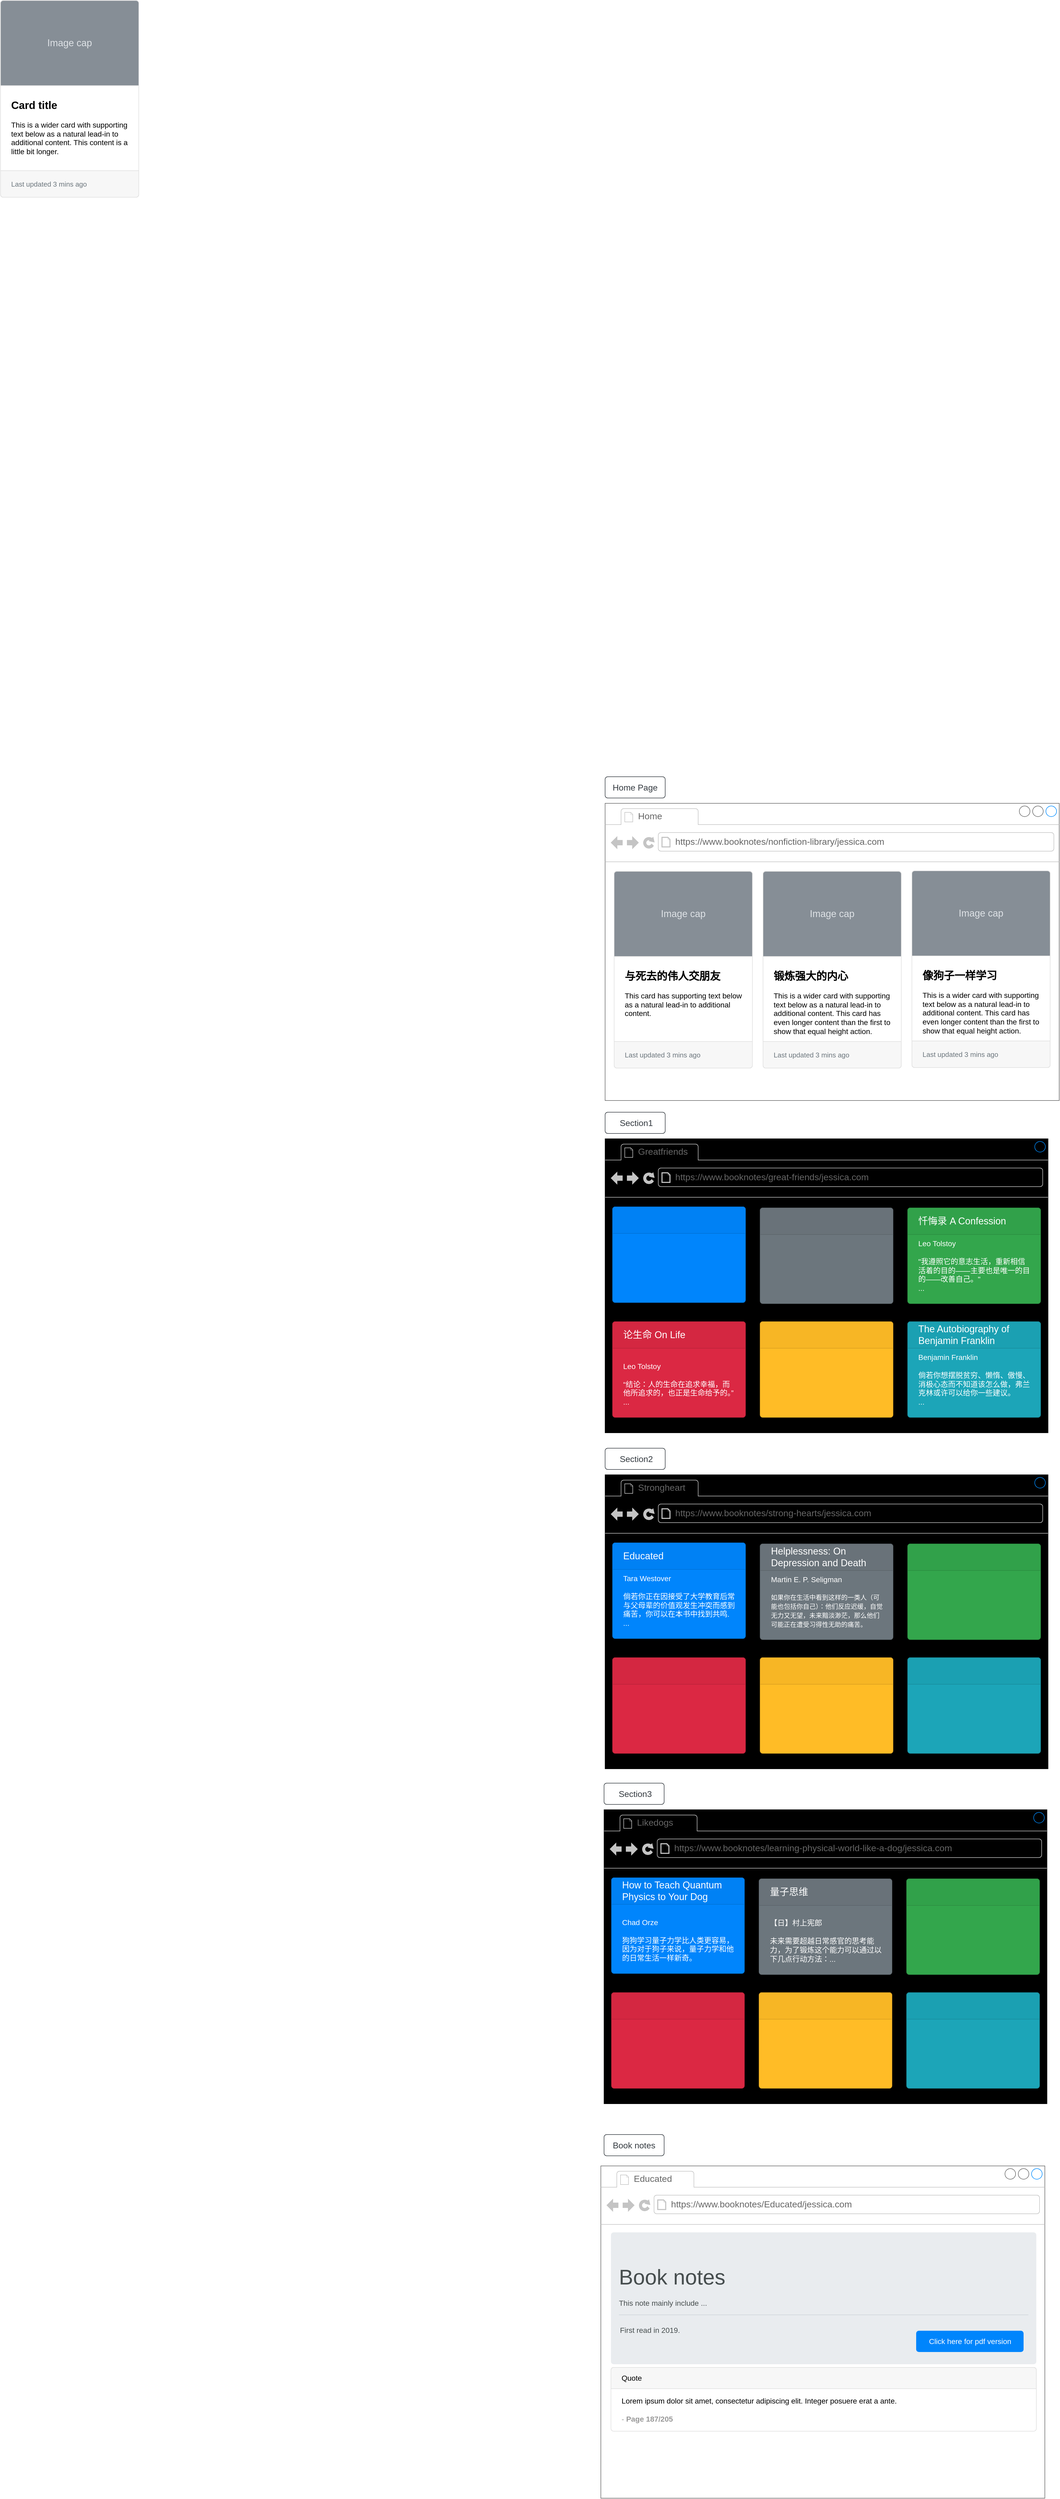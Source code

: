 <mxfile version="22.1.7" type="github">
  <diagram name="Page-1" id="NHY2SmDRfg_OCkW9SkJy">
    <mxGraphModel dx="3511" dy="3671" grid="0" gridSize="10" guides="1" tooltips="1" connect="1" arrows="1" fold="1" page="0" pageScale="1" pageWidth="827" pageHeight="1169" math="0" shadow="0">
      <root>
        <mxCell id="0" />
        <mxCell id="1" parent="0" />
        <mxCell id="-DGKro4F88sxjP23v14D-17" value="" style="strokeWidth=1;shadow=0;dashed=0;align=center;html=1;shape=mxgraph.mockup.containers.browserWindow;rSize=0;strokeColor=#000000;strokeColor2=#008cff;strokeColor3=#c4c4c4;mainText=,;recursiveResize=0;fillColor=#000000;" vertex="1" parent="1">
          <mxGeometry x="-887" y="-1004" width="833" height="553" as="geometry" />
        </mxCell>
        <mxCell id="-DGKro4F88sxjP23v14D-18" value="Greatfriends" style="strokeWidth=1;shadow=0;dashed=0;align=center;html=1;shape=mxgraph.mockup.containers.anchor;fontSize=17;fontColor=#666666;align=left;whiteSpace=wrap;" vertex="1" parent="-DGKro4F88sxjP23v14D-17">
          <mxGeometry x="60" y="12" width="110" height="26" as="geometry" />
        </mxCell>
        <mxCell id="-DGKro4F88sxjP23v14D-19" value="https://www.booknotes/great-friends/jessica.com" style="strokeWidth=1;shadow=0;dashed=0;align=center;html=1;shape=mxgraph.mockup.containers.anchor;rSize=0;fontSize=17;fontColor=#666666;align=left;" vertex="1" parent="-DGKro4F88sxjP23v14D-17">
          <mxGeometry x="130" y="60" width="250" height="26" as="geometry" />
        </mxCell>
        <mxCell id="-DGKro4F88sxjP23v14D-23" value="" style="html=1;shadow=0;dashed=0;shape=mxgraph.bootstrap.rrect;rSize=5;strokeColor=#0071D5;html=1;whiteSpace=wrap;fillColor=#0085FC;fontColor=#ffffff;verticalAlign=bottom;align=left;spacing=20;spacingBottom=0;fontSize=14;" vertex="1" parent="-DGKro4F88sxjP23v14D-17">
          <mxGeometry x="14" y="128" width="250" height="180" as="geometry" />
        </mxCell>
        <mxCell id="-DGKro4F88sxjP23v14D-24" value="" style="html=1;shadow=0;dashed=0;shape=mxgraph.bootstrap.topButton;rSize=5;perimeter=none;whiteSpace=wrap;fillColor=#0081F4;strokeColor=#0071D5;fontColor=#ffffff;resizeWidth=1;fontSize=18;align=left;spacing=20;" vertex="1" parent="-DGKro4F88sxjP23v14D-23">
          <mxGeometry width="250" height="50" relative="1" as="geometry" />
        </mxCell>
        <mxCell id="-DGKro4F88sxjP23v14D-25" value="" style="html=1;shadow=0;dashed=0;shape=mxgraph.bootstrap.rrect;rSize=5;strokeColor=#5B646A;html=1;whiteSpace=wrap;fillColor=#6C767D;fontColor=#ffffff;verticalAlign=top;align=left;spacing=20;spacingBottom=0;fontSize=14;" vertex="1" parent="-DGKro4F88sxjP23v14D-17">
          <mxGeometry x="291.5" y="130" width="250" height="180" as="geometry" />
        </mxCell>
        <mxCell id="-DGKro4F88sxjP23v14D-26" value="" style="html=1;shadow=0;dashed=0;shape=mxgraph.bootstrap.topButton;rSize=5;perimeter=none;whiteSpace=wrap;fillColor=#697279;strokeColor=#5B646A;fontColor=#ffffff;resizeWidth=1;fontSize=18;align=left;spacing=20;" vertex="1" parent="-DGKro4F88sxjP23v14D-25">
          <mxGeometry width="250" height="50" relative="1" as="geometry" />
        </mxCell>
        <mxCell id="-DGKro4F88sxjP23v14D-27" value="Leo Tolstoy&lt;br&gt;&lt;br&gt;&quot;我遵照它的意志生活，重新相信活着的目的——主要也是唯一的目的——改善自己。&quot;&lt;br&gt;..." style="html=1;shadow=0;dashed=0;shape=mxgraph.bootstrap.rrect;rSize=5;strokeColor=#2B8D40;html=1;whiteSpace=wrap;fillColor=#33A64C;fontColor=#ffffff;verticalAlign=bottom;align=left;spacing=20;spacingBottom=0;fontSize=14;" vertex="1" parent="-DGKro4F88sxjP23v14D-17">
          <mxGeometry x="569" y="130" width="250" height="180" as="geometry" />
        </mxCell>
        <mxCell id="-DGKro4F88sxjP23v14D-28" value="忏悔录 A Confession" style="html=1;shadow=0;dashed=0;shape=mxgraph.bootstrap.topButton;rSize=5;perimeter=none;whiteSpace=wrap;fillColor=#31A14A;strokeColor=#2B8D40;fontColor=#ffffff;resizeWidth=1;fontSize=18;align=left;spacing=20;" vertex="1" parent="-DGKro4F88sxjP23v14D-27">
          <mxGeometry width="250" height="50" relative="1" as="geometry" />
        </mxCell>
        <mxCell id="-DGKro4F88sxjP23v14D-29" value="Leo Tolstoy&lt;br&gt;&lt;br&gt;“结论：人的生命在追求幸福，而他所追求的，也正是生命给予的。”&lt;br&gt;..." style="html=1;shadow=0;dashed=0;shape=mxgraph.bootstrap.rrect;rSize=5;strokeColor=#BA2239;html=1;whiteSpace=wrap;fillColor=#DB2843;fontColor=#ffffff;verticalAlign=bottom;align=left;spacing=20;spacingBottom=0;fontSize=14;" vertex="1" parent="-DGKro4F88sxjP23v14D-17">
          <mxGeometry x="14" y="344" width="250" height="180" as="geometry" />
        </mxCell>
        <mxCell id="-DGKro4F88sxjP23v14D-30" value="论生命 On Life" style="html=1;shadow=0;dashed=0;shape=mxgraph.bootstrap.topButton;rSize=5;perimeter=none;whiteSpace=wrap;fillColor=#D42741;strokeColor=#BA2239;fontColor=#ffffff;resizeWidth=1;fontSize=18;align=left;spacing=20;" vertex="1" parent="-DGKro4F88sxjP23v14D-29">
          <mxGeometry width="250" height="50" relative="1" as="geometry" />
        </mxCell>
        <mxCell id="-DGKro4F88sxjP23v14D-31" value="" style="html=1;shadow=0;dashed=0;shape=mxgraph.bootstrap.rrect;rSize=5;strokeColor=#D89F20;html=1;whiteSpace=wrap;fillColor=#FFBC26;fontColor=#ffffff;verticalAlign=bottom;align=left;spacing=20;spacingBottom=0;fontSize=14;" vertex="1" parent="-DGKro4F88sxjP23v14D-17">
          <mxGeometry x="291.5" y="344" width="250" height="180" as="geometry" />
        </mxCell>
        <mxCell id="-DGKro4F88sxjP23v14D-32" value="" style="html=1;shadow=0;dashed=0;shape=mxgraph.bootstrap.topButton;rSize=5;perimeter=none;whiteSpace=wrap;fillColor=#F7B625;strokeColor=#D89F20;fontColor=#ffffff;resizeWidth=1;fontSize=18;align=left;spacing=20;" vertex="1" parent="-DGKro4F88sxjP23v14D-31">
          <mxGeometry width="250" height="50" relative="1" as="geometry" />
        </mxCell>
        <mxCell id="-DGKro4F88sxjP23v14D-33" value="Benjamin Franklin&lt;br&gt;&lt;br style=&quot;border-color: var(--border-color);&quot;&gt;倘若你想摆脱贫穷、懒惰、傲慢、消极心态而不知道该怎么做，弗兰克林或许可以给你一些建议。&lt;br&gt;..." style="html=1;shadow=0;dashed=0;shape=mxgraph.bootstrap.rrect;rSize=5;strokeColor=#188C9C;html=1;whiteSpace=wrap;fillColor=#1CA5B8;fontColor=#ffffff;verticalAlign=bottom;align=left;spacing=20;spacingBottom=0;fontSize=14;" vertex="1" parent="-DGKro4F88sxjP23v14D-17">
          <mxGeometry x="569" y="344" width="250" height="180" as="geometry" />
        </mxCell>
        <mxCell id="-DGKro4F88sxjP23v14D-34" value="The Autobiography of Benjamin Franklin" style="html=1;shadow=0;dashed=0;shape=mxgraph.bootstrap.topButton;rSize=5;perimeter=none;whiteSpace=wrap;fillColor=#1BA0B2;strokeColor=#188C9C;fontColor=#ffffff;resizeWidth=1;fontSize=18;align=left;spacing=20;" vertex="1" parent="-DGKro4F88sxjP23v14D-33">
          <mxGeometry width="250" height="50" relative="1" as="geometry" />
        </mxCell>
        <mxCell id="-DGKro4F88sxjP23v14D-38" value="Home Page" style="html=1;shadow=0;dashed=0;shape=mxgraph.bootstrap.rrect;rSize=5;strokeColor=#343A40;strokeWidth=1;fillColor=none;fontColor=#343A40;whiteSpace=wrap;align=center;verticalAlign=middle;spacingLeft=0;fontStyle=0;fontSize=16;spacing=5;" vertex="1" parent="1">
          <mxGeometry x="-887" y="-1685" width="113" height="40" as="geometry" />
        </mxCell>
        <mxCell id="-DGKro4F88sxjP23v14D-58" value="" style="strokeWidth=1;shadow=0;dashed=0;align=center;html=1;shape=mxgraph.mockup.containers.browserWindow;rSize=0;strokeColor=#666666;strokeColor2=#008cff;strokeColor3=#c4c4c4;mainText=,;recursiveResize=0;" vertex="1" parent="1">
          <mxGeometry x="-887" y="-1635" width="854" height="559" as="geometry" />
        </mxCell>
        <mxCell id="-DGKro4F88sxjP23v14D-59" value="Home" style="strokeWidth=1;shadow=0;dashed=0;align=center;html=1;shape=mxgraph.mockup.containers.anchor;fontSize=17;fontColor=#666666;align=left;whiteSpace=wrap;" vertex="1" parent="-DGKro4F88sxjP23v14D-58">
          <mxGeometry x="60" y="12" width="110" height="26" as="geometry" />
        </mxCell>
        <mxCell id="-DGKro4F88sxjP23v14D-60" value="https://www.booknotes/nonfiction-library/jessica.com" style="strokeWidth=1;shadow=0;dashed=0;align=center;html=1;shape=mxgraph.mockup.containers.anchor;rSize=0;fontSize=17;fontColor=#666666;align=left;" vertex="1" parent="-DGKro4F88sxjP23v14D-58">
          <mxGeometry x="130" y="60" width="250" height="26" as="geometry" />
        </mxCell>
        <mxCell id="-DGKro4F88sxjP23v14D-61" value="&lt;b&gt;&lt;font style=&quot;font-size: 20px&quot;&gt;Card title&lt;/font&gt;&lt;/b&gt;&lt;br&gt;&lt;br&gt;This is a wider card with supporting text below as a natural lead-in to additional content. This content is a little bit longer." style="html=1;shadow=0;dashed=0;shape=mxgraph.bootstrap.rrect;rSize=5;strokeColor=#DFDFDF;html=1;whiteSpace=wrap;fillColor=#ffffff;fontColor=#000000;verticalAlign=top;align=left;spacing=20;spacingBottom=0;fontSize=14;spacingTop=160;" vertex="1" parent="-DGKro4F88sxjP23v14D-58">
          <mxGeometry width="260" height="370" relative="1" as="geometry">
            <mxPoint x="-1137" y="-1510" as="offset" />
          </mxGeometry>
        </mxCell>
        <mxCell id="-DGKro4F88sxjP23v14D-62" value="Image cap" style="html=1;shadow=0;dashed=0;shape=mxgraph.bootstrap.topButton;rSize=5;perimeter=none;whiteSpace=wrap;fillColor=#868E96;strokeColor=#DFDFDF;fontColor=#DEE2E6;resizeWidth=1;fontSize=18;" vertex="1" parent="-DGKro4F88sxjP23v14D-61">
          <mxGeometry width="260" height="160" relative="1" as="geometry" />
        </mxCell>
        <mxCell id="-DGKro4F88sxjP23v14D-63" value="Last updated 3 mins ago" style="html=1;shadow=0;dashed=0;shape=mxgraph.bootstrap.bottomButton;rSize=5;perimeter=none;whiteSpace=wrap;fillColor=#F7F7F7;strokeColor=#DFDFDF;fontColor=#6C767D;resizeWidth=1;fontSize=13;align=left;spacing=20;" vertex="1" parent="-DGKro4F88sxjP23v14D-61">
          <mxGeometry y="1" width="260" height="50" relative="1" as="geometry">
            <mxPoint y="-50" as="offset" />
          </mxGeometry>
        </mxCell>
        <mxCell id="-DGKro4F88sxjP23v14D-64" value="&lt;span style=&quot;font-size: 20px;&quot;&gt;&lt;b&gt;与死去的伟人交朋友&lt;/b&gt;&lt;/span&gt;&lt;br&gt;&lt;br&gt;This card has supporting text below as a natural lead-in to additional content." style="html=1;shadow=0;dashed=0;shape=mxgraph.bootstrap.rrect;rSize=5;strokeColor=#DFDFDF;html=1;whiteSpace=wrap;fillColor=#ffffff;fontColor=#000000;verticalAlign=top;align=left;spacing=20;spacingBottom=0;fontSize=14;spacingTop=160;" vertex="1" parent="-DGKro4F88sxjP23v14D-58">
          <mxGeometry x="17" y="128" width="260" height="370" as="geometry" />
        </mxCell>
        <mxCell id="-DGKro4F88sxjP23v14D-65" value="Image cap" style="html=1;shadow=0;dashed=0;shape=mxgraph.bootstrap.topButton;rSize=5;perimeter=none;whiteSpace=wrap;fillColor=#868E96;strokeColor=#DFDFDF;fontColor=#DEE2E6;resizeWidth=1;fontSize=18;" vertex="1" parent="-DGKro4F88sxjP23v14D-64">
          <mxGeometry width="260" height="160" relative="1" as="geometry" />
        </mxCell>
        <mxCell id="-DGKro4F88sxjP23v14D-66" value="Last updated 3 mins ago" style="html=1;shadow=0;dashed=0;shape=mxgraph.bootstrap.bottomButton;rSize=5;perimeter=none;whiteSpace=wrap;fillColor=#F7F7F7;strokeColor=#DFDFDF;fontColor=#6C767D;resizeWidth=1;fontSize=13;align=left;spacing=20;" vertex="1" parent="-DGKro4F88sxjP23v14D-64">
          <mxGeometry y="1" width="260" height="50" relative="1" as="geometry">
            <mxPoint y="-50" as="offset" />
          </mxGeometry>
        </mxCell>
        <mxCell id="-DGKro4F88sxjP23v14D-67" value="&lt;span style=&quot;font-size: 20px;&quot;&gt;&lt;b&gt;锻炼强大的内心&lt;/b&gt;&lt;/span&gt;&lt;br&gt;&lt;br&gt;This is a wider card with supporting text below as a natural lead-in to additional content. This card has even longer content than the first to show that equal height action." style="html=1;shadow=0;dashed=0;shape=mxgraph.bootstrap.rrect;rSize=5;strokeColor=#DFDFDF;html=1;whiteSpace=wrap;fillColor=#ffffff;fontColor=#000000;verticalAlign=top;align=left;spacing=20;spacingBottom=0;fontSize=14;spacingTop=160;" vertex="1" parent="-DGKro4F88sxjP23v14D-58">
          <mxGeometry x="297" y="128" width="260" height="370" as="geometry" />
        </mxCell>
        <mxCell id="-DGKro4F88sxjP23v14D-68" value="Image cap" style="html=1;shadow=0;dashed=0;shape=mxgraph.bootstrap.topButton;rSize=5;perimeter=none;whiteSpace=wrap;fillColor=#868E96;strokeColor=#DFDFDF;fontColor=#DEE2E6;resizeWidth=1;fontSize=18;" vertex="1" parent="-DGKro4F88sxjP23v14D-67">
          <mxGeometry width="260" height="160" relative="1" as="geometry" />
        </mxCell>
        <mxCell id="-DGKro4F88sxjP23v14D-69" value="Last updated 3 mins ago" style="html=1;shadow=0;dashed=0;shape=mxgraph.bootstrap.bottomButton;rSize=5;perimeter=none;whiteSpace=wrap;fillColor=#F7F7F7;strokeColor=#DFDFDF;fontColor=#6C767D;resizeWidth=1;fontSize=13;align=left;spacing=20;" vertex="1" parent="-DGKro4F88sxjP23v14D-67">
          <mxGeometry y="1" width="260" height="50" relative="1" as="geometry">
            <mxPoint y="-50" as="offset" />
          </mxGeometry>
        </mxCell>
        <mxCell id="-DGKro4F88sxjP23v14D-70" value="&lt;span style=&quot;font-size: 20px;&quot;&gt;&lt;b&gt;像狗子一样学习&lt;/b&gt;&lt;/span&gt;&lt;br&gt;&lt;br&gt;This is a wider card with supporting text below as a natural lead-in to additional content. This card has even longer content than the first to show that equal height action." style="html=1;shadow=0;dashed=0;shape=mxgraph.bootstrap.rrect;rSize=5;strokeColor=#DFDFDF;html=1;whiteSpace=wrap;fillColor=#ffffff;fontColor=#000000;verticalAlign=top;align=left;spacing=20;spacingBottom=0;fontSize=14;spacingTop=160;" vertex="1" parent="-DGKro4F88sxjP23v14D-58">
          <mxGeometry x="577" y="127" width="260" height="370" as="geometry" />
        </mxCell>
        <mxCell id="-DGKro4F88sxjP23v14D-71" value="Image cap" style="html=1;shadow=0;dashed=0;shape=mxgraph.bootstrap.topButton;rSize=5;perimeter=none;whiteSpace=wrap;fillColor=#868E96;strokeColor=#DFDFDF;fontColor=#DEE2E6;resizeWidth=1;fontSize=18;" vertex="1" parent="-DGKro4F88sxjP23v14D-70">
          <mxGeometry width="260" height="160" relative="1" as="geometry" />
        </mxCell>
        <mxCell id="-DGKro4F88sxjP23v14D-72" value="Last updated 3 mins ago" style="html=1;shadow=0;dashed=0;shape=mxgraph.bootstrap.bottomButton;rSize=5;perimeter=none;whiteSpace=wrap;fillColor=#F7F7F7;strokeColor=#DFDFDF;fontColor=#6C767D;resizeWidth=1;fontSize=13;align=left;spacing=20;" vertex="1" parent="-DGKro4F88sxjP23v14D-70">
          <mxGeometry y="1" width="260" height="50" relative="1" as="geometry">
            <mxPoint y="-50" as="offset" />
          </mxGeometry>
        </mxCell>
        <mxCell id="-DGKro4F88sxjP23v14D-73" value="&amp;nbsp;Section1" style="html=1;shadow=0;dashed=0;shape=mxgraph.bootstrap.rrect;rSize=5;strokeColor=#343A40;strokeWidth=1;fillColor=none;fontColor=#343A40;whiteSpace=wrap;align=center;verticalAlign=middle;spacingLeft=0;fontStyle=0;fontSize=16;spacing=5;" vertex="1" parent="1">
          <mxGeometry x="-887" y="-1054" width="113" height="40" as="geometry" />
        </mxCell>
        <mxCell id="-DGKro4F88sxjP23v14D-74" value="" style="strokeWidth=1;shadow=0;dashed=0;align=center;html=1;shape=mxgraph.mockup.containers.browserWindow;rSize=0;strokeColor=#000000;strokeColor2=#008cff;strokeColor3=#c4c4c4;mainText=,;recursiveResize=0;fillColor=#000000;" vertex="1" parent="1">
          <mxGeometry x="-887" y="-372" width="833" height="553" as="geometry" />
        </mxCell>
        <mxCell id="-DGKro4F88sxjP23v14D-75" value="Strongheart" style="strokeWidth=1;shadow=0;dashed=0;align=center;html=1;shape=mxgraph.mockup.containers.anchor;fontSize=17;fontColor=#666666;align=left;whiteSpace=wrap;" vertex="1" parent="-DGKro4F88sxjP23v14D-74">
          <mxGeometry x="60" y="12" width="110" height="26" as="geometry" />
        </mxCell>
        <mxCell id="-DGKro4F88sxjP23v14D-76" value="https://www.booknotes/strong-hearts/jessica.com" style="strokeWidth=1;shadow=0;dashed=0;align=center;html=1;shape=mxgraph.mockup.containers.anchor;rSize=0;fontSize=17;fontColor=#666666;align=left;" vertex="1" parent="-DGKro4F88sxjP23v14D-74">
          <mxGeometry x="130" y="60" width="250" height="26" as="geometry" />
        </mxCell>
        <mxCell id="-DGKro4F88sxjP23v14D-77" value="Tara Westover&lt;br style=&quot;font-size: 14px&quot;&gt;&lt;br style=&quot;font-size: 14px&quot;&gt;倘若你正在因接受了大学教育后常与父母辈的价值观发生冲突而感到痛苦，你可以在本书中找到共鸣.&lt;br&gt;..." style="html=1;shadow=0;dashed=0;shape=mxgraph.bootstrap.rrect;rSize=5;strokeColor=#0071D5;html=1;whiteSpace=wrap;fillColor=#0085FC;fontColor=#ffffff;verticalAlign=bottom;align=left;spacing=20;spacingBottom=0;fontSize=14;" vertex="1" parent="-DGKro4F88sxjP23v14D-74">
          <mxGeometry x="14" y="128" width="250" height="180" as="geometry" />
        </mxCell>
        <mxCell id="-DGKro4F88sxjP23v14D-78" value="Educated" style="html=1;shadow=0;dashed=0;shape=mxgraph.bootstrap.topButton;rSize=5;perimeter=none;whiteSpace=wrap;fillColor=#0081F4;strokeColor=#0071D5;fontColor=#ffffff;resizeWidth=1;fontSize=18;align=left;spacing=20;" vertex="1" parent="-DGKro4F88sxjP23v14D-77">
          <mxGeometry width="250" height="50" relative="1" as="geometry" />
        </mxCell>
        <mxCell id="-DGKro4F88sxjP23v14D-79" value="&lt;br style=&quot;border-color: var(--border-color);&quot;&gt;&lt;br style=&quot;border-color: var(--border-color);&quot;&gt;Martin E. P. Seligman&lt;br style=&quot;border-color: var(--border-color);&quot;&gt;&lt;br style=&quot;border-color: var(--border-color);&quot;&gt;&lt;font style=&quot;border-color: var(--border-color); font-size: 12px;&quot;&gt;如果你在生活中看到这样的一类人（可能也包括你自己）：他们反应迟缓，自觉无力又无望，未来黯淡渺茫，那么他们可能正在遭受习得性无助的痛苦。&lt;/font&gt;" style="html=1;shadow=0;dashed=0;shape=mxgraph.bootstrap.rrect;rSize=5;strokeColor=#5B646A;html=1;whiteSpace=wrap;fillColor=#6C767D;fontColor=#ffffff;verticalAlign=top;align=left;spacing=20;spacingBottom=0;fontSize=14;" vertex="1" parent="-DGKro4F88sxjP23v14D-74">
          <mxGeometry x="291.5" y="130" width="250" height="180" as="geometry" />
        </mxCell>
        <mxCell id="-DGKro4F88sxjP23v14D-80" value="Helplessness: On Depression and Death" style="html=1;shadow=0;dashed=0;shape=mxgraph.bootstrap.topButton;rSize=5;perimeter=none;whiteSpace=wrap;fillColor=#697279;strokeColor=#5B646A;fontColor=#ffffff;resizeWidth=1;fontSize=18;align=left;spacing=20;" vertex="1" parent="-DGKro4F88sxjP23v14D-79">
          <mxGeometry width="250" height="50" relative="1" as="geometry" />
        </mxCell>
        <mxCell id="-DGKro4F88sxjP23v14D-81" value="" style="html=1;shadow=0;dashed=0;shape=mxgraph.bootstrap.rrect;rSize=5;strokeColor=#2B8D40;html=1;whiteSpace=wrap;fillColor=#33A64C;fontColor=#ffffff;verticalAlign=bottom;align=left;spacing=20;spacingBottom=0;fontSize=14;" vertex="1" parent="-DGKro4F88sxjP23v14D-74">
          <mxGeometry x="569" y="130" width="250" height="180" as="geometry" />
        </mxCell>
        <mxCell id="-DGKro4F88sxjP23v14D-82" value="" style="html=1;shadow=0;dashed=0;shape=mxgraph.bootstrap.topButton;rSize=5;perimeter=none;whiteSpace=wrap;fillColor=#31A14A;strokeColor=#2B8D40;fontColor=#ffffff;resizeWidth=1;fontSize=18;align=left;spacing=20;" vertex="1" parent="-DGKro4F88sxjP23v14D-81">
          <mxGeometry width="250" height="50" relative="1" as="geometry" />
        </mxCell>
        <mxCell id="-DGKro4F88sxjP23v14D-83" value="" style="html=1;shadow=0;dashed=0;shape=mxgraph.bootstrap.rrect;rSize=5;strokeColor=#BA2239;html=1;whiteSpace=wrap;fillColor=#DB2843;fontColor=#ffffff;verticalAlign=bottom;align=left;spacing=20;spacingBottom=0;fontSize=14;" vertex="1" parent="-DGKro4F88sxjP23v14D-74">
          <mxGeometry x="14" y="344" width="250" height="180" as="geometry" />
        </mxCell>
        <mxCell id="-DGKro4F88sxjP23v14D-84" value="" style="html=1;shadow=0;dashed=0;shape=mxgraph.bootstrap.topButton;rSize=5;perimeter=none;whiteSpace=wrap;fillColor=#D42741;strokeColor=#BA2239;fontColor=#ffffff;resizeWidth=1;fontSize=18;align=left;spacing=20;" vertex="1" parent="-DGKro4F88sxjP23v14D-83">
          <mxGeometry width="250" height="50" relative="1" as="geometry" />
        </mxCell>
        <mxCell id="-DGKro4F88sxjP23v14D-85" value="" style="html=1;shadow=0;dashed=0;shape=mxgraph.bootstrap.rrect;rSize=5;strokeColor=#D89F20;html=1;whiteSpace=wrap;fillColor=#FFBC26;fontColor=#ffffff;verticalAlign=bottom;align=left;spacing=20;spacingBottom=0;fontSize=14;" vertex="1" parent="-DGKro4F88sxjP23v14D-74">
          <mxGeometry x="291.5" y="344" width="250" height="180" as="geometry" />
        </mxCell>
        <mxCell id="-DGKro4F88sxjP23v14D-86" value="" style="html=1;shadow=0;dashed=0;shape=mxgraph.bootstrap.topButton;rSize=5;perimeter=none;whiteSpace=wrap;fillColor=#F7B625;strokeColor=#D89F20;fontColor=#ffffff;resizeWidth=1;fontSize=18;align=left;spacing=20;" vertex="1" parent="-DGKro4F88sxjP23v14D-85">
          <mxGeometry width="250" height="50" relative="1" as="geometry" />
        </mxCell>
        <mxCell id="-DGKro4F88sxjP23v14D-87" value="" style="html=1;shadow=0;dashed=0;shape=mxgraph.bootstrap.rrect;rSize=5;strokeColor=#188C9C;html=1;whiteSpace=wrap;fillColor=#1CA5B8;fontColor=#ffffff;verticalAlign=bottom;align=left;spacing=20;spacingBottom=0;fontSize=14;" vertex="1" parent="-DGKro4F88sxjP23v14D-74">
          <mxGeometry x="569" y="344" width="250" height="180" as="geometry" />
        </mxCell>
        <mxCell id="-DGKro4F88sxjP23v14D-88" value="" style="html=1;shadow=0;dashed=0;shape=mxgraph.bootstrap.topButton;rSize=5;perimeter=none;whiteSpace=wrap;fillColor=#1BA0B2;strokeColor=#188C9C;fontColor=#ffffff;resizeWidth=1;fontSize=18;align=left;spacing=20;" vertex="1" parent="-DGKro4F88sxjP23v14D-87">
          <mxGeometry width="250" height="50" relative="1" as="geometry" />
        </mxCell>
        <mxCell id="-DGKro4F88sxjP23v14D-89" value="&amp;nbsp;Section2" style="html=1;shadow=0;dashed=0;shape=mxgraph.bootstrap.rrect;rSize=5;strokeColor=#343A40;strokeWidth=1;fillColor=none;fontColor=#343A40;whiteSpace=wrap;align=center;verticalAlign=middle;spacingLeft=0;fontStyle=0;fontSize=16;spacing=5;" vertex="1" parent="1">
          <mxGeometry x="-887" y="-422" width="113" height="40" as="geometry" />
        </mxCell>
        <mxCell id="-DGKro4F88sxjP23v14D-90" value="" style="strokeWidth=1;shadow=0;dashed=0;align=center;html=1;shape=mxgraph.mockup.containers.browserWindow;rSize=0;strokeColor=#000000;strokeColor2=#008cff;strokeColor3=#c4c4c4;mainText=,;recursiveResize=0;fillColor=#000000;" vertex="1" parent="1">
          <mxGeometry x="-889" y="258" width="833" height="553" as="geometry" />
        </mxCell>
        <mxCell id="-DGKro4F88sxjP23v14D-91" value="Likedogs" style="strokeWidth=1;shadow=0;dashed=0;align=center;html=1;shape=mxgraph.mockup.containers.anchor;fontSize=17;fontColor=#666666;align=left;whiteSpace=wrap;" vertex="1" parent="-DGKro4F88sxjP23v14D-90">
          <mxGeometry x="60" y="12" width="110" height="26" as="geometry" />
        </mxCell>
        <mxCell id="-DGKro4F88sxjP23v14D-92" value="https://www.booknotes/learning-physical-world-like-a-dog/jessica.com" style="strokeWidth=1;shadow=0;dashed=0;align=center;html=1;shape=mxgraph.mockup.containers.anchor;rSize=0;fontSize=17;fontColor=#666666;align=left;" vertex="1" parent="-DGKro4F88sxjP23v14D-90">
          <mxGeometry x="130" y="60" width="250" height="26" as="geometry" />
        </mxCell>
        <mxCell id="-DGKro4F88sxjP23v14D-93" value="Chad Orze&lt;br&gt;&lt;br&gt;狗狗学习量子力学比人类更容易，因为对于狗子来说，量子力学和他的日常生活一样新奇。" style="html=1;shadow=0;dashed=0;shape=mxgraph.bootstrap.rrect;rSize=5;strokeColor=#0071D5;html=1;whiteSpace=wrap;fillColor=#0085FC;fontColor=#ffffff;verticalAlign=bottom;align=left;spacing=20;spacingBottom=0;fontSize=14;" vertex="1" parent="-DGKro4F88sxjP23v14D-90">
          <mxGeometry x="14" y="128" width="250" height="180" as="geometry" />
        </mxCell>
        <mxCell id="-DGKro4F88sxjP23v14D-94" value="How to Teach Quantum Physics to Your Dog" style="html=1;shadow=0;dashed=0;shape=mxgraph.bootstrap.topButton;rSize=5;perimeter=none;whiteSpace=wrap;fillColor=#0081F4;strokeColor=#0071D5;fontColor=#ffffff;resizeWidth=1;fontSize=18;align=left;spacing=20;" vertex="1" parent="-DGKro4F88sxjP23v14D-93">
          <mxGeometry width="250" height="50" relative="1" as="geometry" />
        </mxCell>
        <mxCell id="-DGKro4F88sxjP23v14D-95" value="&lt;br&gt;&lt;br&gt;&lt;br&gt;【日】村上宪郎&lt;br&gt;&lt;br&gt;未来需要超越日常感官的思考能力，为了锻炼这个能力可以通过以下几点行动方法：..." style="html=1;shadow=0;dashed=0;shape=mxgraph.bootstrap.rrect;rSize=5;strokeColor=#5B646A;html=1;whiteSpace=wrap;fillColor=#6C767D;fontColor=#ffffff;verticalAlign=top;align=left;spacing=20;spacingBottom=0;fontSize=14;" vertex="1" parent="-DGKro4F88sxjP23v14D-90">
          <mxGeometry x="291.5" y="130" width="250" height="180" as="geometry" />
        </mxCell>
        <mxCell id="-DGKro4F88sxjP23v14D-96" value="量子思维" style="html=1;shadow=0;dashed=0;shape=mxgraph.bootstrap.topButton;rSize=5;perimeter=none;whiteSpace=wrap;fillColor=#697279;strokeColor=#5B646A;fontColor=#ffffff;resizeWidth=1;fontSize=18;align=left;spacing=20;" vertex="1" parent="-DGKro4F88sxjP23v14D-95">
          <mxGeometry width="250" height="50" relative="1" as="geometry" />
        </mxCell>
        <mxCell id="-DGKro4F88sxjP23v14D-97" value="" style="html=1;shadow=0;dashed=0;shape=mxgraph.bootstrap.rrect;rSize=5;strokeColor=#2B8D40;html=1;whiteSpace=wrap;fillColor=#33A64C;fontColor=#ffffff;verticalAlign=bottom;align=left;spacing=20;spacingBottom=0;fontSize=14;" vertex="1" parent="-DGKro4F88sxjP23v14D-90">
          <mxGeometry x="569" y="130" width="250" height="180" as="geometry" />
        </mxCell>
        <mxCell id="-DGKro4F88sxjP23v14D-98" value="" style="html=1;shadow=0;dashed=0;shape=mxgraph.bootstrap.topButton;rSize=5;perimeter=none;whiteSpace=wrap;fillColor=#31A14A;strokeColor=#2B8D40;fontColor=#ffffff;resizeWidth=1;fontSize=18;align=left;spacing=20;" vertex="1" parent="-DGKro4F88sxjP23v14D-97">
          <mxGeometry width="250" height="50" relative="1" as="geometry" />
        </mxCell>
        <mxCell id="-DGKro4F88sxjP23v14D-99" value="" style="html=1;shadow=0;dashed=0;shape=mxgraph.bootstrap.rrect;rSize=5;strokeColor=#BA2239;html=1;whiteSpace=wrap;fillColor=#DB2843;fontColor=#ffffff;verticalAlign=bottom;align=left;spacing=20;spacingBottom=0;fontSize=14;" vertex="1" parent="-DGKro4F88sxjP23v14D-90">
          <mxGeometry x="14" y="344" width="250" height="180" as="geometry" />
        </mxCell>
        <mxCell id="-DGKro4F88sxjP23v14D-100" value="" style="html=1;shadow=0;dashed=0;shape=mxgraph.bootstrap.topButton;rSize=5;perimeter=none;whiteSpace=wrap;fillColor=#D42741;strokeColor=#BA2239;fontColor=#ffffff;resizeWidth=1;fontSize=18;align=left;spacing=20;" vertex="1" parent="-DGKro4F88sxjP23v14D-99">
          <mxGeometry width="250" height="50" relative="1" as="geometry" />
        </mxCell>
        <mxCell id="-DGKro4F88sxjP23v14D-101" value="" style="html=1;shadow=0;dashed=0;shape=mxgraph.bootstrap.rrect;rSize=5;strokeColor=#D89F20;html=1;whiteSpace=wrap;fillColor=#FFBC26;fontColor=#ffffff;verticalAlign=bottom;align=left;spacing=20;spacingBottom=0;fontSize=14;" vertex="1" parent="-DGKro4F88sxjP23v14D-90">
          <mxGeometry x="291.5" y="344" width="250" height="180" as="geometry" />
        </mxCell>
        <mxCell id="-DGKro4F88sxjP23v14D-102" value="" style="html=1;shadow=0;dashed=0;shape=mxgraph.bootstrap.topButton;rSize=5;perimeter=none;whiteSpace=wrap;fillColor=#F7B625;strokeColor=#D89F20;fontColor=#ffffff;resizeWidth=1;fontSize=18;align=left;spacing=20;" vertex="1" parent="-DGKro4F88sxjP23v14D-101">
          <mxGeometry width="250" height="50" relative="1" as="geometry" />
        </mxCell>
        <mxCell id="-DGKro4F88sxjP23v14D-103" value="" style="html=1;shadow=0;dashed=0;shape=mxgraph.bootstrap.rrect;rSize=5;strokeColor=#188C9C;html=1;whiteSpace=wrap;fillColor=#1CA5B8;fontColor=#ffffff;verticalAlign=bottom;align=left;spacing=20;spacingBottom=0;fontSize=14;" vertex="1" parent="-DGKro4F88sxjP23v14D-90">
          <mxGeometry x="569" y="344" width="250" height="180" as="geometry" />
        </mxCell>
        <mxCell id="-DGKro4F88sxjP23v14D-104" value="" style="html=1;shadow=0;dashed=0;shape=mxgraph.bootstrap.topButton;rSize=5;perimeter=none;whiteSpace=wrap;fillColor=#1BA0B2;strokeColor=#188C9C;fontColor=#ffffff;resizeWidth=1;fontSize=18;align=left;spacing=20;" vertex="1" parent="-DGKro4F88sxjP23v14D-103">
          <mxGeometry width="250" height="50" relative="1" as="geometry" />
        </mxCell>
        <mxCell id="-DGKro4F88sxjP23v14D-105" value="&amp;nbsp;Section3" style="html=1;shadow=0;dashed=0;shape=mxgraph.bootstrap.rrect;rSize=5;strokeColor=#343A40;strokeWidth=1;fillColor=none;fontColor=#343A40;whiteSpace=wrap;align=center;verticalAlign=middle;spacingLeft=0;fontStyle=0;fontSize=16;spacing=5;" vertex="1" parent="1">
          <mxGeometry x="-889" y="208" width="113" height="40" as="geometry" />
        </mxCell>
        <mxCell id="-DGKro4F88sxjP23v14D-106" value="" style="strokeWidth=1;shadow=0;dashed=0;align=center;html=1;shape=mxgraph.mockup.containers.browserWindow;rSize=0;strokeColor=#666666;strokeColor2=#008cff;strokeColor3=#c4c4c4;mainText=,;recursiveResize=0;" vertex="1" parent="1">
          <mxGeometry x="-895" y="928" width="835" height="625" as="geometry" />
        </mxCell>
        <mxCell id="-DGKro4F88sxjP23v14D-107" value="Educated" style="strokeWidth=1;shadow=0;dashed=0;align=center;html=1;shape=mxgraph.mockup.containers.anchor;fontSize=17;fontColor=#666666;align=left;whiteSpace=wrap;" vertex="1" parent="-DGKro4F88sxjP23v14D-106">
          <mxGeometry x="60" y="12" width="110" height="26" as="geometry" />
        </mxCell>
        <mxCell id="-DGKro4F88sxjP23v14D-108" value="https://www.booknotes/Educated/jessica.com" style="strokeWidth=1;shadow=0;dashed=0;align=center;html=1;shape=mxgraph.mockup.containers.anchor;rSize=0;fontSize=17;fontColor=#666666;align=left;" vertex="1" parent="-DGKro4F88sxjP23v14D-106">
          <mxGeometry x="130" y="60" width="250" height="26" as="geometry" />
        </mxCell>
        <mxCell id="-DGKro4F88sxjP23v14D-113" value="" style="html=1;shadow=0;dashed=0;shape=mxgraph.bootstrap.rrect;rSize=5;strokeColor=#DFDFDF;html=1;whiteSpace=wrap;fillColor=#FFFFFF;fontColor=#000000;" vertex="1" parent="-DGKro4F88sxjP23v14D-106">
          <mxGeometry x="19" y="379" width="800" height="120" as="geometry" />
        </mxCell>
        <mxCell id="-DGKro4F88sxjP23v14D-114" value="Quote" style="html=1;shadow=0;dashed=0;shape=mxgraph.bootstrap.topButton;strokeColor=inherit;fillColor=#F7F7F7;rSize=5;perimeter=none;whiteSpace=wrap;resizeWidth=1;align=left;spacing=20;fontSize=14;" vertex="1" parent="-DGKro4F88sxjP23v14D-113">
          <mxGeometry width="800" height="40" relative="1" as="geometry" />
        </mxCell>
        <mxCell id="-DGKro4F88sxjP23v14D-115" value="Lorem ipsum dolor sit amet, consectetur adipiscing elit. Integer posuere erat a ante.&lt;font style=&quot;font-size: 14px&quot; color=&quot;#999999&quot;&gt;&lt;br&gt;&lt;br&gt;- &lt;b&gt;Page 187/205&lt;/b&gt;&lt;/font&gt;" style="perimeter=none;html=1;whiteSpace=wrap;fillColor=none;strokeColor=none;resizeWidth=1;verticalAlign=top;align=left;spacing=20;spacingTop=-10;fontSize=14;" vertex="1" parent="-DGKro4F88sxjP23v14D-113">
          <mxGeometry width="800" height="80" relative="1" as="geometry">
            <mxPoint y="40" as="offset" />
          </mxGeometry>
        </mxCell>
        <mxCell id="-DGKro4F88sxjP23v14D-119" value="&lt;span style=&quot;font-size: 40px;&quot;&gt;Book notes&lt;/span&gt;&lt;br&gt;&lt;br&gt;This note mainly include ...&amp;nbsp;" style="html=1;shadow=0;dashed=0;shape=mxgraph.bootstrap.rrect;rSize=5;strokeColor=none;html=1;whiteSpace=wrap;fillColor=#E9ECEF;fontColor=#474E4F;align=left;spacing=15;fontSize=14;verticalAlign=top;spacingTop=40;" vertex="1" parent="-DGKro4F88sxjP23v14D-106">
          <mxGeometry x="19" y="125" width="800" height="248" as="geometry" />
        </mxCell>
        <mxCell id="-DGKro4F88sxjP23v14D-120" value="First read in 2019." style="shape=line;html=1;shadow=0;dashed=0;strokeColor=#CED4DA;gradientColor=inherit;fontColor=inherit;fillColor=#E9ECEF;rSize=5;perimeter=none;whiteSpace=wrap;resizeHeight=1;fontSize=14;align=left;spacing=2;labelPosition=center;verticalLabelPosition=bottom;verticalAlign=top;spacingTop=10;" vertex="1" parent="-DGKro4F88sxjP23v14D-119">
          <mxGeometry width="770" height="8.267" relative="1" as="geometry">
            <mxPoint x="15" y="151" as="offset" />
          </mxGeometry>
        </mxCell>
        <mxCell id="-DGKro4F88sxjP23v14D-121" value="Click here for pdf version" style="html=1;shadow=0;dashed=0;shape=mxgraph.bootstrap.rrect;rSize=5;fillColor=#0085FC;strokeColor=none;align=center;spacing=15;fontSize=14;fontColor=#ffffff;" vertex="1" parent="-DGKro4F88sxjP23v14D-119">
          <mxGeometry y="1" width="202" height="40" relative="1" as="geometry">
            <mxPoint x="574" y="-63" as="offset" />
          </mxGeometry>
        </mxCell>
        <mxCell id="-DGKro4F88sxjP23v14D-109" value="Book notes" style="html=1;shadow=0;dashed=0;shape=mxgraph.bootstrap.rrect;rSize=5;strokeColor=#343A40;strokeWidth=1;fillColor=none;fontColor=#343A40;whiteSpace=wrap;align=center;verticalAlign=middle;spacingLeft=0;fontStyle=0;fontSize=16;spacing=5;" vertex="1" parent="1">
          <mxGeometry x="-889" y="869" width="113" height="40" as="geometry" />
        </mxCell>
      </root>
    </mxGraphModel>
  </diagram>
</mxfile>
